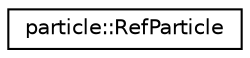 digraph "Graphical Class Hierarchy"
{
  edge [fontname="Helvetica",fontsize="10",labelfontname="Helvetica",labelfontsize="10"];
  node [fontname="Helvetica",fontsize="10",shape=record];
  rankdir="LR";
  Node0 [label="particle::RefParticle",height=0.2,width=0.4,color="black", fillcolor="white", style="filled",URL="$classparticle_1_1RefParticle.html",tooltip="A class to store reference particle related data. Consider a case of multiple hexagon-shaped particle..."];
}
